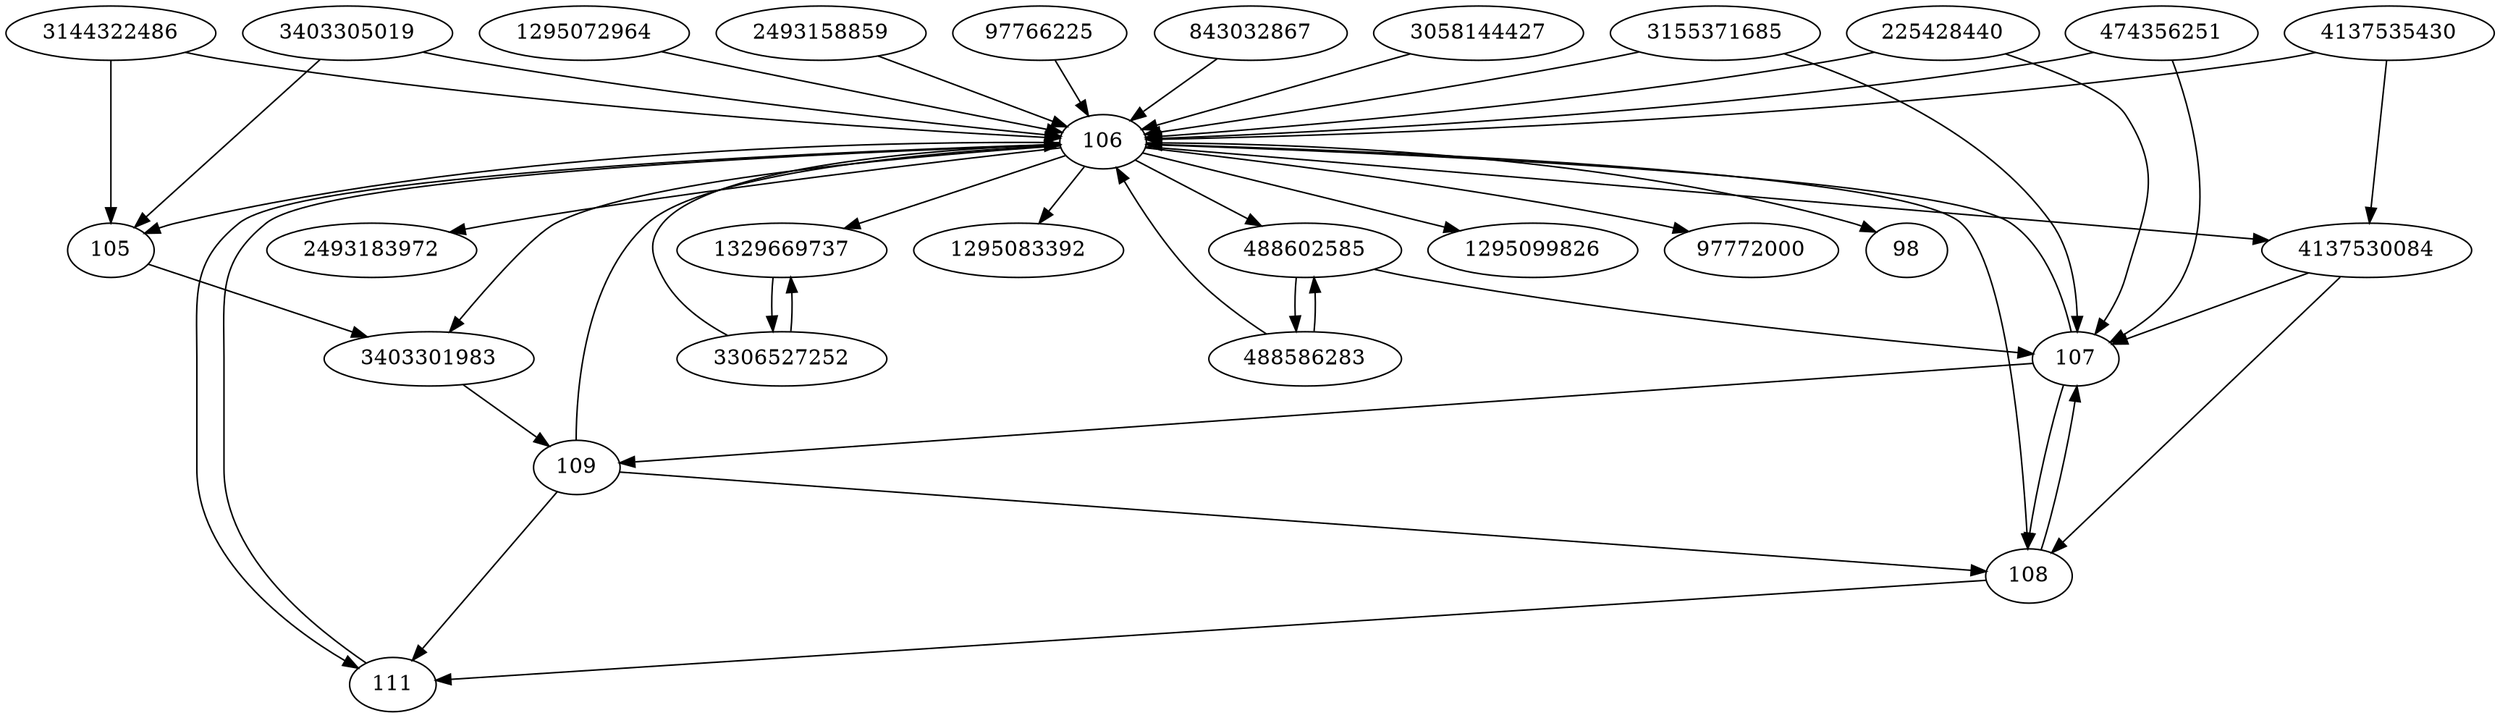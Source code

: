 strict digraph  {
1295083392;
3306527252;
474356251;
843032867;
3155371685;
488586283;
3058144427;
1295099826;
3144322486;
3403305019;
1295072964;
4137535430;
2493158859;
97766225;
225428440;
488602585;
3403301983;
97772000;
98;
2493183972;
4137530084;
1329669737;
105;
107;
108;
109;
106;
111;
3306527252 -> 106;
3306527252 -> 1329669737;
474356251 -> 106;
474356251 -> 107;
843032867 -> 106;
3155371685 -> 106;
3155371685 -> 107;
488586283 -> 488602585;
488586283 -> 106;
3058144427 -> 106;
3144322486 -> 105;
3144322486 -> 106;
3403305019 -> 105;
3403305019 -> 106;
1295072964 -> 106;
4137535430 -> 4137530084;
4137535430 -> 106;
2493158859 -> 106;
97766225 -> 106;
225428440 -> 106;
225428440 -> 107;
488602585 -> 107;
488602585 -> 488586283;
3403301983 -> 109;
4137530084 -> 107;
4137530084 -> 108;
1329669737 -> 3306527252;
105 -> 3403301983;
107 -> 109;
107 -> 106;
107 -> 108;
108 -> 111;
108 -> 107;
109 -> 106;
109 -> 108;
109 -> 111;
106 -> 488602585;
106 -> 1329669737;
106 -> 98;
106 -> 2493183972;
106 -> 97772000;
106 -> 105;
106 -> 111;
106 -> 4137530084;
106 -> 3403301983;
106 -> 1295099826;
106 -> 1295083392;
106 -> 108;
111 -> 106;
}
